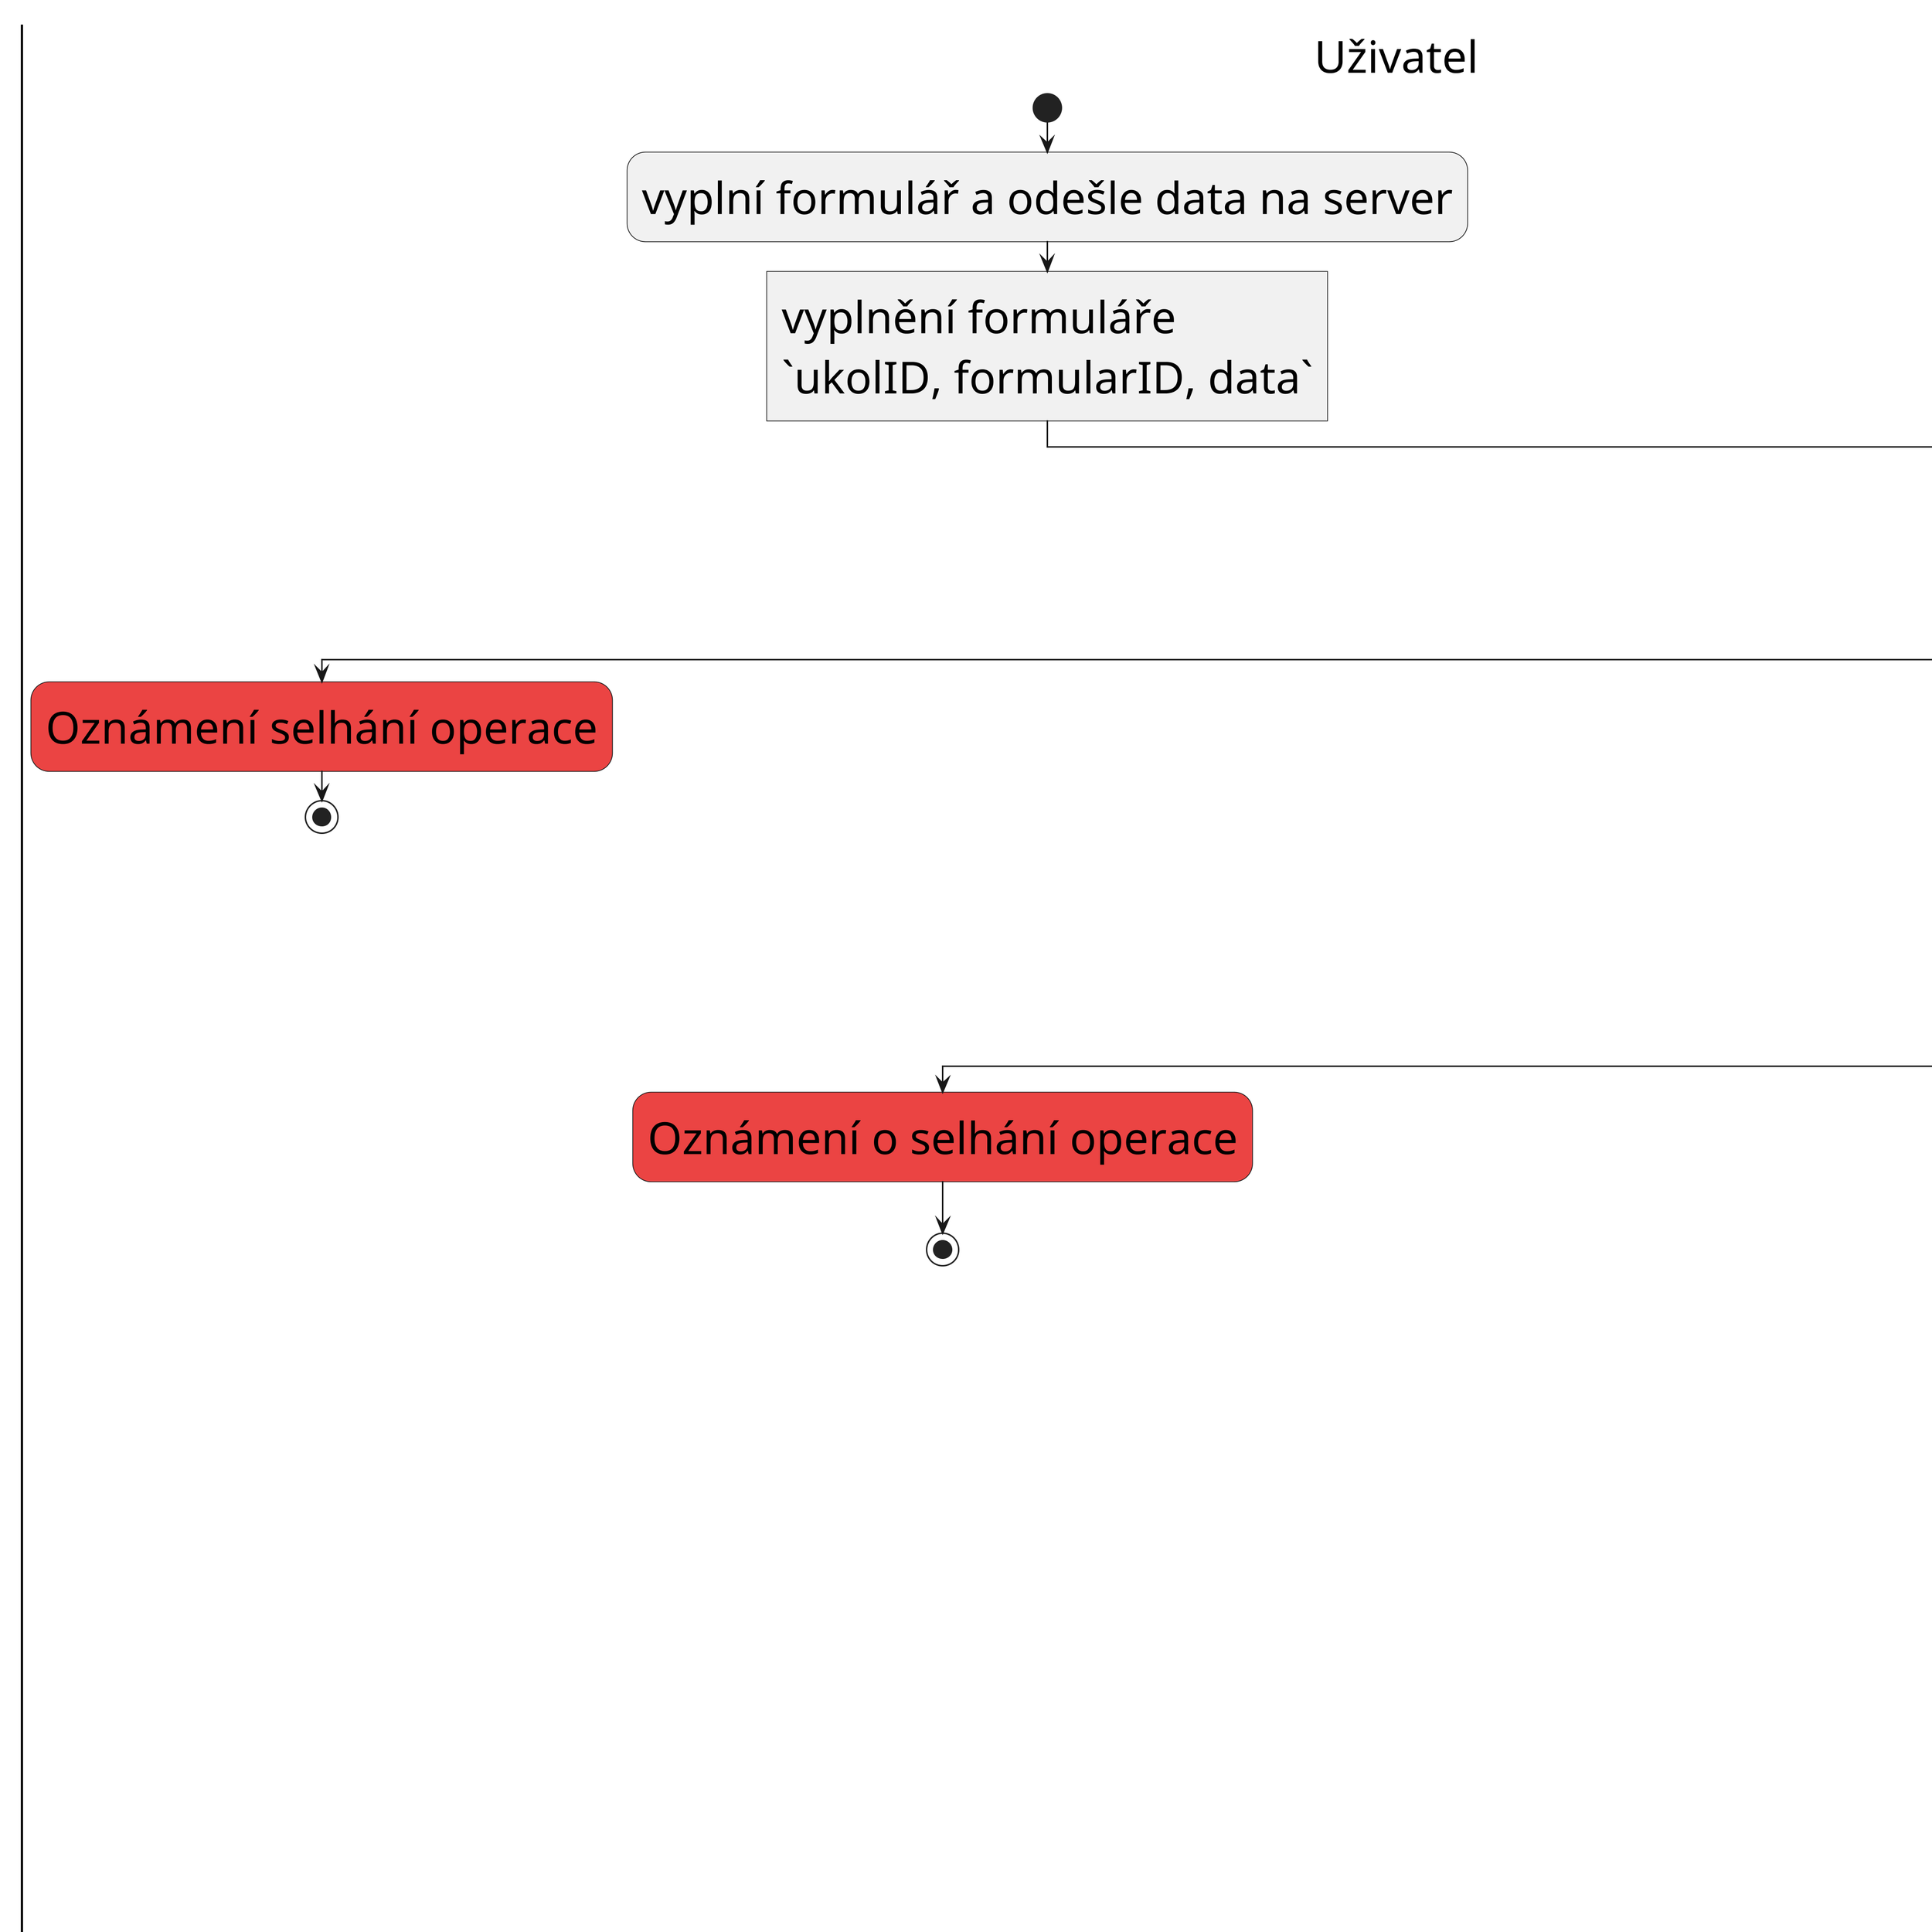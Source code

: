 @startuml
skinparam dpi 300
skinparam defaultFontSize 30

|Uživatel|
|Správa formulářů|
|Správa úkolů|


|Uživatel|
start
:vyplní formulář a odešle data na server;
:vyplnění formuláře
`ukolID, formularID, data`]
|Správa formulářů|
if (Identifikátor úkolu není unikátní) then (ano)
    :Vrátí chybu;
    |Uživatel|
    #eb4443:Oznámení selhání operace;
    stop
else (ne)
    |Správa formulářů|
    :Webhook před uložením dat;
    :`ukolID, formularID`]
    |Správa úkolů|
    if (Existuje úkol s předaným ID, který je nesplněný\na je to úkol pro formulář, který byl právě vyplněn?) then (ne)
        |Správa formulářů|
        :Neuloží vyplnění dotazníku a vrátí chybu;
        |Uživatel|
        #eb4443:Oznámení o selhání operace;
        stop
    else (ano)
        |Správa úkolů|
        :Uvede úkol do stavu "skoro hotový";
        note left
            Toto zajistí, že jakékoliv další požadavky na uložení
            vyplnění dotazníku pro tento úkol selžou.
        end note
        |Správa formulářů|
        :Uložení vyplnění dotazníku;
        :Webhook po uložení dat;
        :`ukolID, vyplneniID`]
        |Správa úkolů|
        :Vyžádá si vyplnění dotazníku;
        :`vyplneniID`]
        |Správa formulářů|
        :Vrátí vyplnění dotazníku;
        :`vyplneniID, formularID, ukolID`]
        |Správa úkolů|
        if (Zkontroluje, že vyplnění bylo vytvořeno v rámci splnění\núkolu s předaným ID a týká se správného formuláře) then (ne)
            |Správa formulářů|
            :Přepošle informaci o selhání;
            |Uživatel|
            #eb4443:Oznámení o selhání operace;
            stop
        else (ano)
            |Správa úkolů|
            :Uloží ID vyplnění dotazníku do úkolu\na uvede jej do stavu "hotový";
            :Potvrzení splnění úkolu;
            |Správa formulářů|
            :Potvrzení vykonání operace;
            |Uživatel|
            #a6f76d:Oznámení o úspěchu operace;
            stop
        endif
    endif
endif
@enduml
